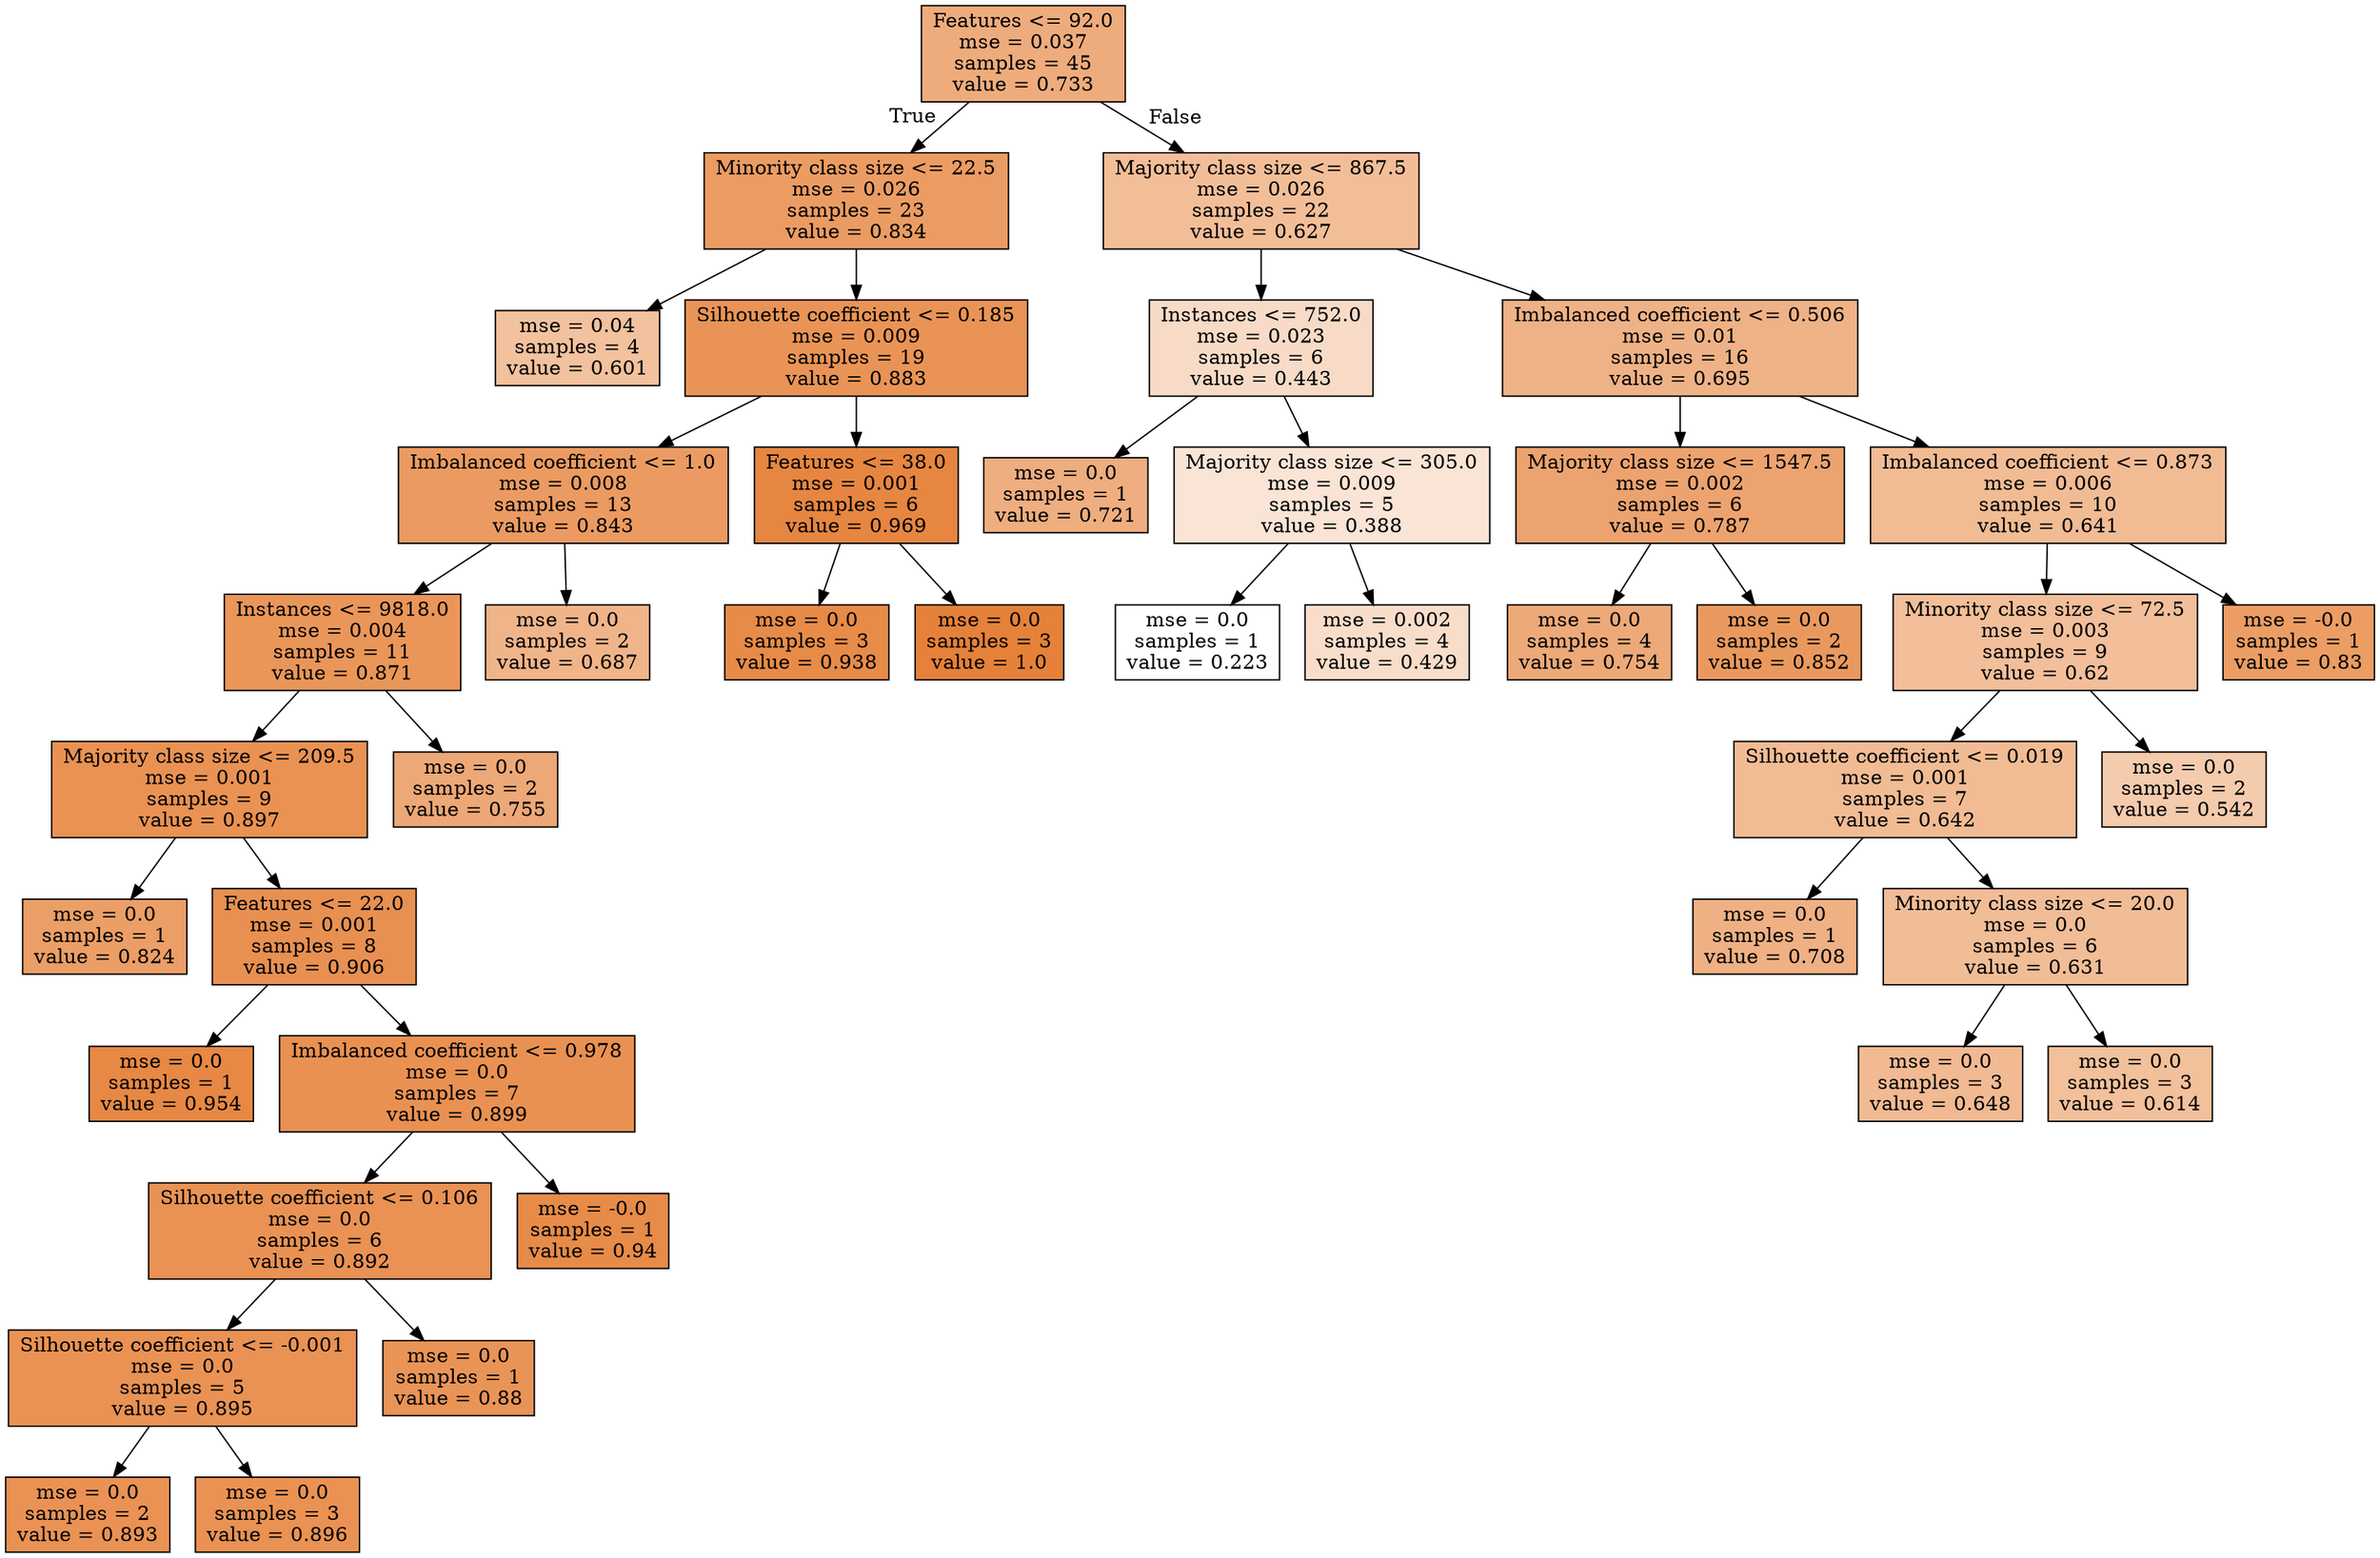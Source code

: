 digraph Tree {
node [shape=box, style="filled", color="black"] ;
0 [label="Features <= 92.0\nmse = 0.037\nsamples = 45\nvalue = 0.733", fillcolor="#e58139a7"] ;
1 [label="Minority class size <= 22.5\nmse = 0.026\nsamples = 23\nvalue = 0.834", fillcolor="#e58139c8"] ;
0 -> 1 [labeldistance=2.5, labelangle=45, headlabel="True"] ;
2 [label="mse = 0.04\nsamples = 4\nvalue = 0.601", fillcolor="#e581397c"] ;
1 -> 2 ;
3 [label="Silhouette coefficient <= 0.185\nmse = 0.009\nsamples = 19\nvalue = 0.883", fillcolor="#e58139d9"] ;
1 -> 3 ;
4 [label="Imbalanced coefficient <= 1.0\nmse = 0.008\nsamples = 13\nvalue = 0.843", fillcolor="#e58139cb"] ;
3 -> 4 ;
5 [label="Instances <= 9818.0\nmse = 0.004\nsamples = 11\nvalue = 0.871", fillcolor="#e58139d5"] ;
4 -> 5 ;
6 [label="Majority class size <= 209.5\nmse = 0.001\nsamples = 9\nvalue = 0.897", fillcolor="#e58139dd"] ;
5 -> 6 ;
7 [label="mse = 0.0\nsamples = 1\nvalue = 0.824", fillcolor="#e58139c5"] ;
6 -> 7 ;
8 [label="Features <= 22.0\nmse = 0.001\nsamples = 8\nvalue = 0.906", fillcolor="#e58139e0"] ;
6 -> 8 ;
9 [label="mse = 0.0\nsamples = 1\nvalue = 0.954", fillcolor="#e58139f0"] ;
8 -> 9 ;
10 [label="Imbalanced coefficient <= 0.978\nmse = 0.0\nsamples = 7\nvalue = 0.899", fillcolor="#e58139de"] ;
8 -> 10 ;
11 [label="Silhouette coefficient <= 0.106\nmse = 0.0\nsamples = 6\nvalue = 0.892", fillcolor="#e58139dc"] ;
10 -> 11 ;
12 [label="Silhouette coefficient <= -0.001\nmse = 0.0\nsamples = 5\nvalue = 0.895", fillcolor="#e58139dc"] ;
11 -> 12 ;
13 [label="mse = 0.0\nsamples = 2\nvalue = 0.893", fillcolor="#e58139dc"] ;
12 -> 13 ;
14 [label="mse = 0.0\nsamples = 3\nvalue = 0.896", fillcolor="#e58139dd"] ;
12 -> 14 ;
15 [label="mse = 0.0\nsamples = 1\nvalue = 0.88", fillcolor="#e58139d8"] ;
11 -> 15 ;
16 [label="mse = -0.0\nsamples = 1\nvalue = 0.94", fillcolor="#e58139eb"] ;
10 -> 16 ;
17 [label="mse = 0.0\nsamples = 2\nvalue = 0.755", fillcolor="#e58139af"] ;
5 -> 17 ;
18 [label="mse = 0.0\nsamples = 2\nvalue = 0.687", fillcolor="#e5813998"] ;
4 -> 18 ;
19 [label="Features <= 38.0\nmse = 0.001\nsamples = 6\nvalue = 0.969", fillcolor="#e58139f5"] ;
3 -> 19 ;
20 [label="mse = 0.0\nsamples = 3\nvalue = 0.938", fillcolor="#e58139eb"] ;
19 -> 20 ;
21 [label="mse = 0.0\nsamples = 3\nvalue = 1.0", fillcolor="#e58139ff"] ;
19 -> 21 ;
22 [label="Majority class size <= 867.5\nmse = 0.026\nsamples = 22\nvalue = 0.627", fillcolor="#e5813984"] ;
0 -> 22 [labeldistance=2.5, labelangle=-45, headlabel="False"] ;
23 [label="Instances <= 752.0\nmse = 0.023\nsamples = 6\nvalue = 0.443", fillcolor="#e5813948"] ;
22 -> 23 ;
24 [label="mse = 0.0\nsamples = 1\nvalue = 0.721", fillcolor="#e58139a4"] ;
23 -> 24 ;
25 [label="Majority class size <= 305.0\nmse = 0.009\nsamples = 5\nvalue = 0.388", fillcolor="#e5813936"] ;
23 -> 25 ;
26 [label="mse = 0.0\nsamples = 1\nvalue = 0.223", fillcolor="#e5813900"] ;
25 -> 26 ;
27 [label="mse = 0.002\nsamples = 4\nvalue = 0.429", fillcolor="#e5813944"] ;
25 -> 27 ;
28 [label="Imbalanced coefficient <= 0.506\nmse = 0.01\nsamples = 16\nvalue = 0.695", fillcolor="#e581399b"] ;
22 -> 28 ;
29 [label="Majority class size <= 1547.5\nmse = 0.002\nsamples = 6\nvalue = 0.787", fillcolor="#e58139b9"] ;
28 -> 29 ;
30 [label="mse = 0.0\nsamples = 4\nvalue = 0.754", fillcolor="#e58139ae"] ;
29 -> 30 ;
31 [label="mse = 0.0\nsamples = 2\nvalue = 0.852", fillcolor="#e58139cf"] ;
29 -> 31 ;
32 [label="Imbalanced coefficient <= 0.873\nmse = 0.006\nsamples = 10\nvalue = 0.641", fillcolor="#e5813989"] ;
28 -> 32 ;
33 [label="Minority class size <= 72.5\nmse = 0.003\nsamples = 9\nvalue = 0.62", fillcolor="#e5813982"] ;
32 -> 33 ;
34 [label="Silhouette coefficient <= 0.019\nmse = 0.001\nsamples = 7\nvalue = 0.642", fillcolor="#e581398a"] ;
33 -> 34 ;
35 [label="mse = 0.0\nsamples = 1\nvalue = 0.708", fillcolor="#e581399f"] ;
34 -> 35 ;
36 [label="Minority class size <= 20.0\nmse = 0.0\nsamples = 6\nvalue = 0.631", fillcolor="#e5813986"] ;
34 -> 36 ;
37 [label="mse = 0.0\nsamples = 3\nvalue = 0.648", fillcolor="#e581398b"] ;
36 -> 37 ;
38 [label="mse = 0.0\nsamples = 3\nvalue = 0.614", fillcolor="#e5813980"] ;
36 -> 38 ;
39 [label="mse = 0.0\nsamples = 2\nvalue = 0.542", fillcolor="#e5813969"] ;
33 -> 39 ;
40 [label="mse = -0.0\nsamples = 1\nvalue = 0.83", fillcolor="#e58139c7"] ;
32 -> 40 ;
}